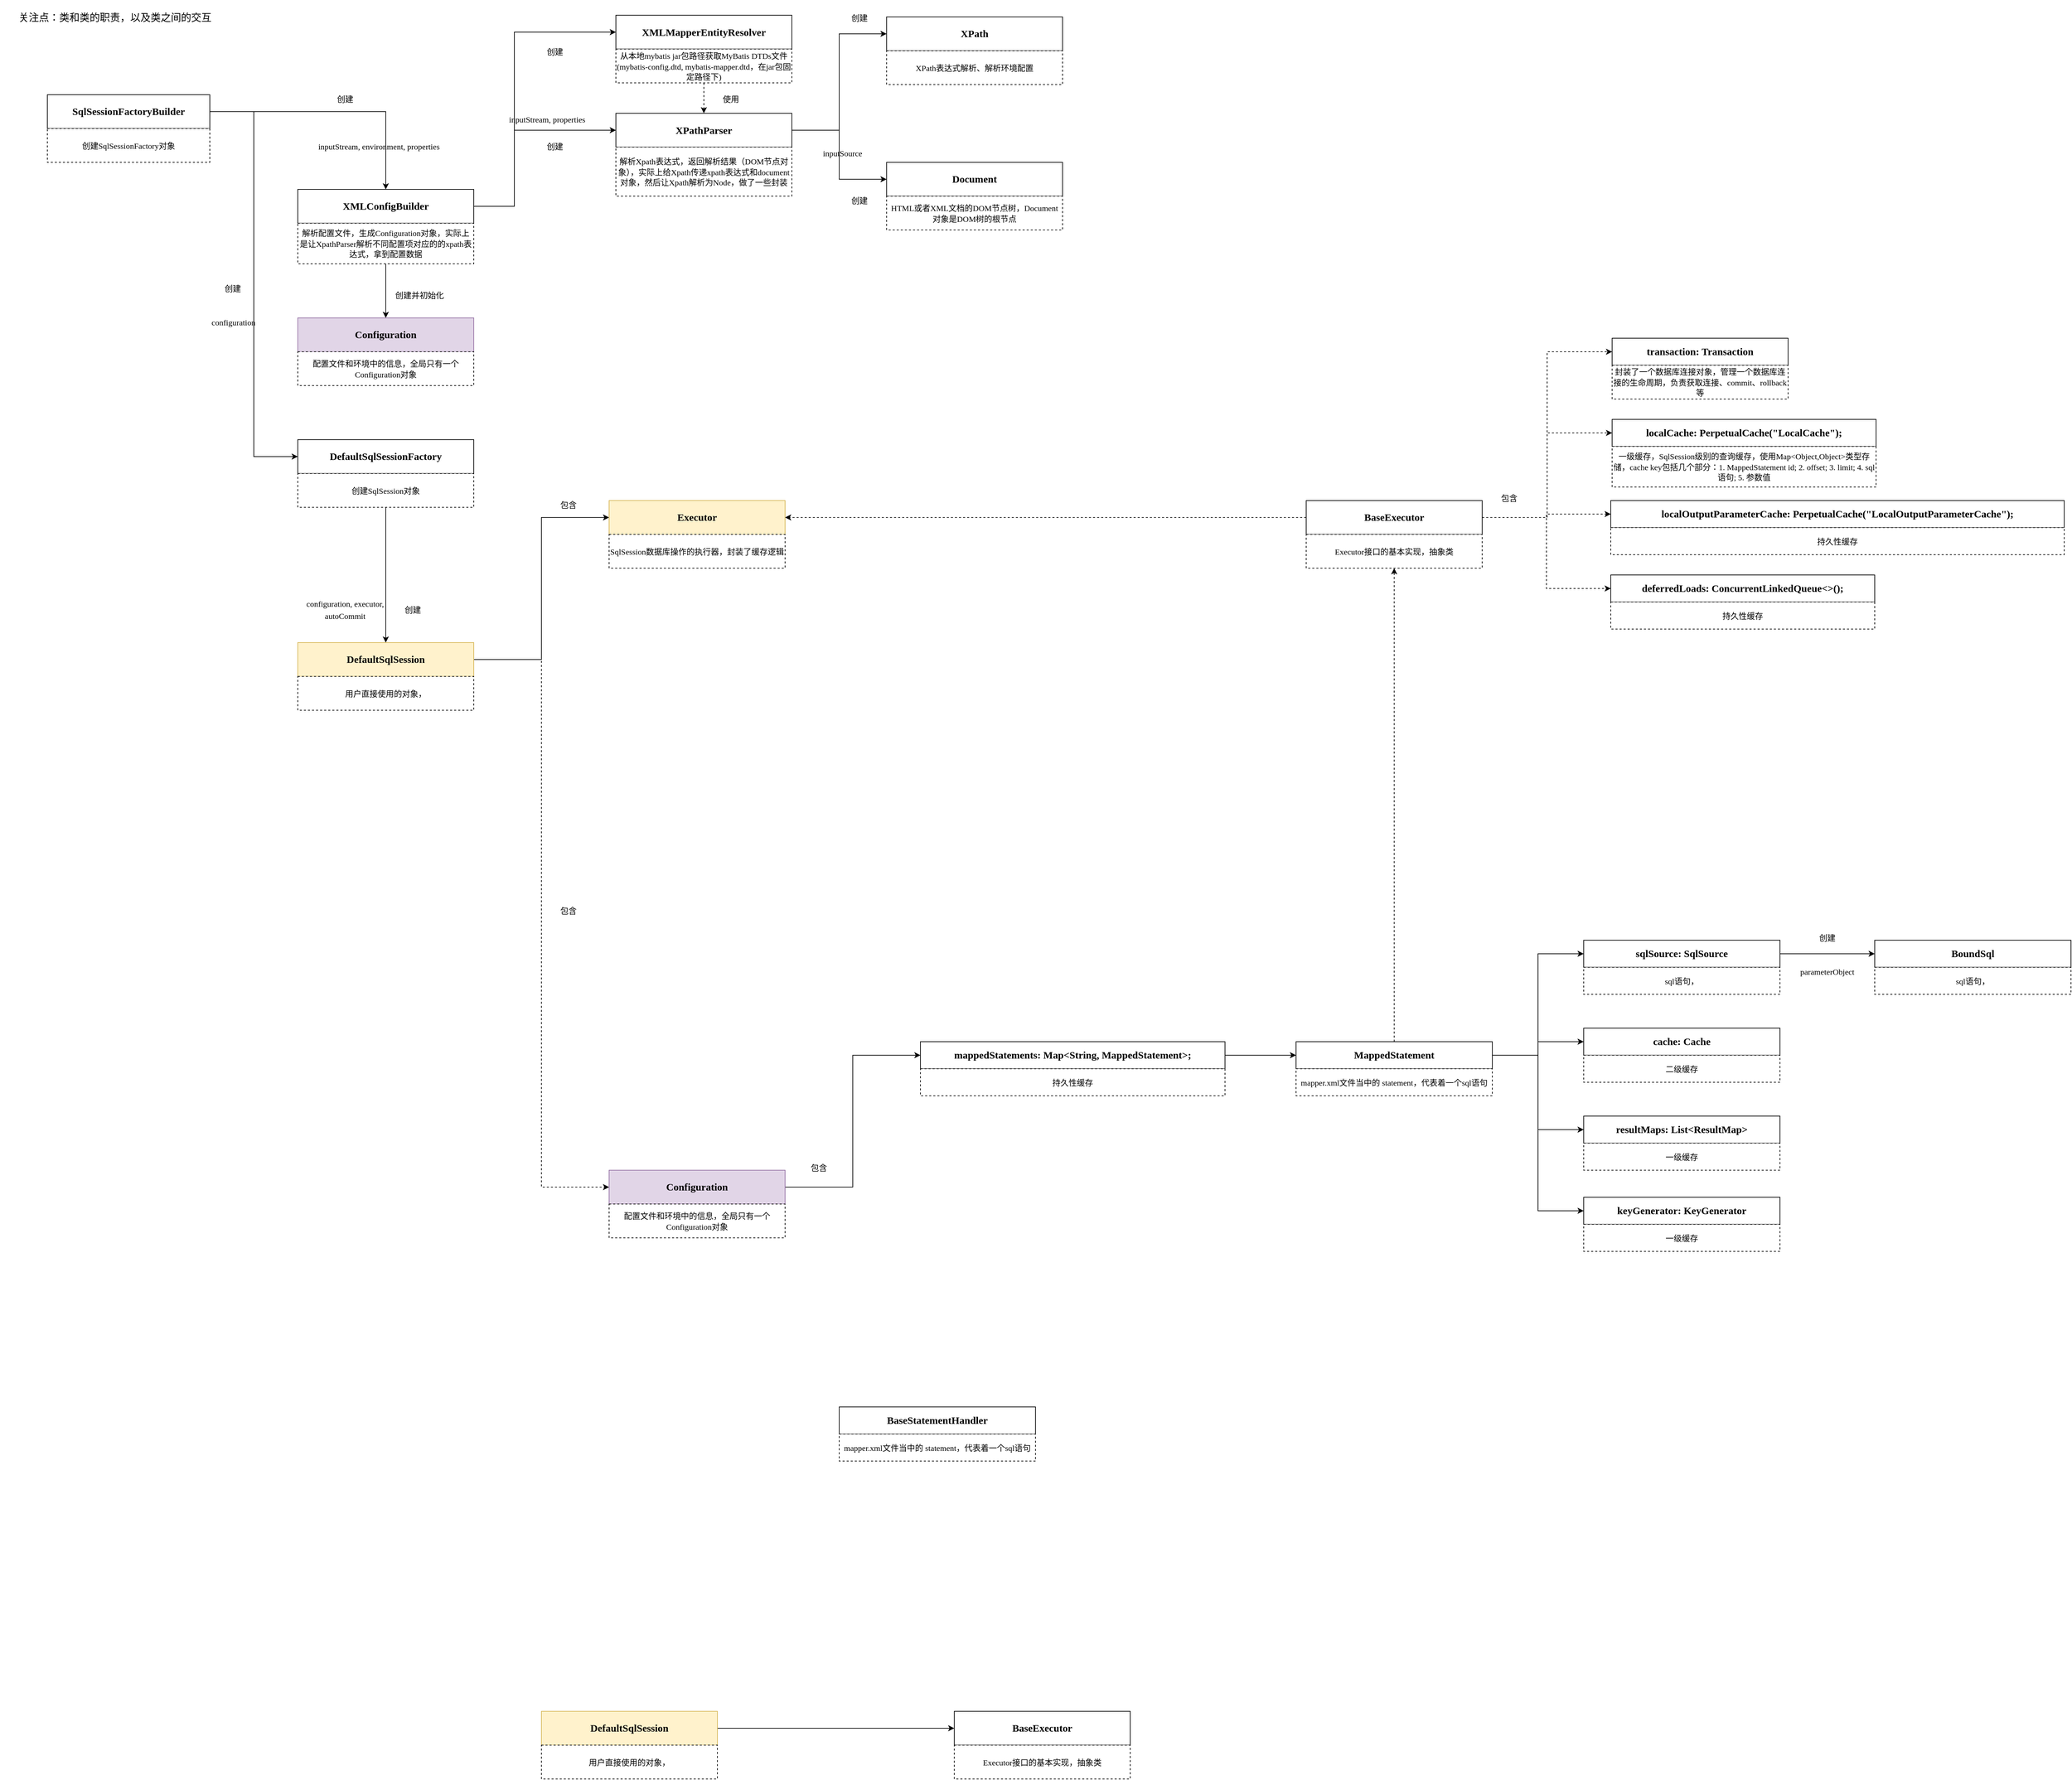 <mxfile version="13.1.14" type="device" pages="2"><diagram id="YCeQt9WhV6EkcpFgumEX" name="框架结构图"><mxGraphModel dx="1426" dy="807" grid="1" gridSize="10" guides="1" tooltips="1" connect="1" arrows="1" fold="1" page="1" pageScale="1" pageWidth="827" pageHeight="1169" math="0" shadow="0"><root><mxCell id="0"/><mxCell id="1" parent="0"/><mxCell id="0ubJVtIK8n31YlhJrJPf-1" value="&lt;font face=&quot;menlo&quot;&gt;关注点：类和类的职责，以及类之间的交互&lt;/font&gt;" style="text;html=1;strokeColor=none;fillColor=none;align=center;verticalAlign=middle;whiteSpace=wrap;rounded=0;fontSize=15;" parent="1" vertex="1"><mxGeometry x="40" y="40" width="340" height="50" as="geometry"/></mxCell><mxCell id="0ubJVtIK8n31YlhJrJPf-7" style="edgeStyle=orthogonalEdgeStyle;rounded=0;orthogonalLoop=1;jettySize=auto;html=1;exitX=1;exitY=0.5;exitDx=0;exitDy=0;entryX=0.5;entryY=0;entryDx=0;entryDy=0;" parent="1" source="0ubJVtIK8n31YlhJrJPf-3" target="0ubJVtIK8n31YlhJrJPf-5" edge="1"><mxGeometry relative="1" as="geometry"/></mxCell><mxCell id="0ubJVtIK8n31YlhJrJPf-16" style="edgeStyle=orthogonalEdgeStyle;rounded=0;orthogonalLoop=1;jettySize=auto;html=1;exitX=1;exitY=0.5;exitDx=0;exitDy=0;entryX=0;entryY=0.5;entryDx=0;entryDy=0;" parent="1" source="0ubJVtIK8n31YlhJrJPf-3" target="0ubJVtIK8n31YlhJrJPf-12" edge="1"><mxGeometry relative="1" as="geometry"/></mxCell><mxCell id="0ubJVtIK8n31YlhJrJPf-3" value="&lt;pre style=&quot;font-size: 11.3pt&quot;&gt;&lt;font face=&quot;menlo&quot;&gt;&lt;b&gt;SqlSessionFactoryBuilder&lt;/b&gt;&lt;/font&gt;&lt;/pre&gt;" style="rounded=0;whiteSpace=wrap;html=1;" parent="1" vertex="1"><mxGeometry x="110" y="180" width="240" height="50" as="geometry"/></mxCell><mxCell id="0ubJVtIK8n31YlhJrJPf-4" value="&lt;pre&gt;&lt;font face=&quot;menlo&quot; style=&quot;font-size: 12px&quot;&gt;创建SqlSessionFactory对象&lt;/font&gt;&lt;/pre&gt;" style="rounded=0;whiteSpace=wrap;html=1;dashed=1;fontSize=13;" parent="1" vertex="1"><mxGeometry x="110" y="230" width="240" height="50" as="geometry"/></mxCell><mxCell id="0ubJVtIK8n31YlhJrJPf-24" style="edgeStyle=orthogonalEdgeStyle;rounded=0;orthogonalLoop=1;jettySize=auto;html=1;exitX=1;exitY=0.5;exitDx=0;exitDy=0;entryX=0;entryY=0.5;entryDx=0;entryDy=0;" parent="1" source="0ubJVtIK8n31YlhJrJPf-5" target="0ubJVtIK8n31YlhJrJPf-22" edge="1"><mxGeometry relative="1" as="geometry"><Array as="points"><mxPoint x="800" y="345"/><mxPoint x="800" y="88"/></Array></mxGeometry></mxCell><mxCell id="0ubJVtIK8n31YlhJrJPf-25" style="edgeStyle=orthogonalEdgeStyle;rounded=0;orthogonalLoop=1;jettySize=auto;html=1;exitX=1;exitY=0.5;exitDx=0;exitDy=0;entryX=0;entryY=0.5;entryDx=0;entryDy=0;" parent="1" source="0ubJVtIK8n31YlhJrJPf-5" target="0ubJVtIK8n31YlhJrJPf-20" edge="1"><mxGeometry relative="1" as="geometry"><Array as="points"><mxPoint x="800" y="345"/><mxPoint x="800" y="233"/></Array></mxGeometry></mxCell><mxCell id="0ubJVtIK8n31YlhJrJPf-5" value="&lt;pre&gt;&lt;font face=&quot;menlo&quot;&gt;&lt;span style=&quot;font-size: 15.067px&quot;&gt;&lt;b&gt;XMLConfigBuilder&lt;/b&gt;&lt;/span&gt;&lt;/font&gt;&lt;span style=&quot;font-size: 11.3pt&quot;&gt;&lt;br&gt;&lt;/span&gt;&lt;/pre&gt;" style="rounded=0;whiteSpace=wrap;html=1;" parent="1" vertex="1"><mxGeometry x="480" y="320" width="260" height="50" as="geometry"/></mxCell><mxCell id="0ubJVtIK8n31YlhJrJPf-11" style="edgeStyle=orthogonalEdgeStyle;rounded=0;orthogonalLoop=1;jettySize=auto;html=1;exitX=0.5;exitY=1;exitDx=0;exitDy=0;entryX=0.5;entryY=0;entryDx=0;entryDy=0;" parent="1" source="0ubJVtIK8n31YlhJrJPf-6" target="0ubJVtIK8n31YlhJrJPf-9" edge="1"><mxGeometry relative="1" as="geometry"/></mxCell><mxCell id="0ubJVtIK8n31YlhJrJPf-6" value="&lt;font face=&quot;menlo&quot; style=&quot;font-size: 12px&quot;&gt;解析配置文件，生成Configuration对象，实际上是让XpathParser解析不同配置项对应的的xpath表达式，拿到配置数据&lt;/font&gt;" style="rounded=0;whiteSpace=wrap;dashed=1;fontSize=13;html=1;" parent="1" vertex="1"><mxGeometry x="480" y="370" width="260" height="60" as="geometry"/></mxCell><mxCell id="0ubJVtIK8n31YlhJrJPf-8" value="&lt;font face=&quot;menlo&quot;&gt;&lt;span style=&quot;font-size: 12px&quot;&gt;inputStream, environment, properties&lt;/span&gt;&lt;/font&gt;" style="text;html=1;strokeColor=none;fillColor=none;align=center;verticalAlign=middle;whiteSpace=wrap;rounded=0;fontSize=15;" parent="1" vertex="1"><mxGeometry x="460" y="240" width="280" height="30" as="geometry"/></mxCell><mxCell id="0ubJVtIK8n31YlhJrJPf-9" value="&lt;pre&gt;&lt;font face=&quot;menlo&quot;&gt;&lt;span style=&quot;font-size: 15.067px&quot;&gt;&lt;b&gt;Configuration&lt;/b&gt;&lt;/span&gt;&lt;/font&gt;&lt;span style=&quot;font-size: 11.3pt&quot;&gt;&lt;br&gt;&lt;/span&gt;&lt;/pre&gt;" style="rounded=0;whiteSpace=wrap;html=1;fillColor=#e1d5e7;strokeColor=#9673a6;" parent="1" vertex="1"><mxGeometry x="480" y="510" width="260" height="50" as="geometry"/></mxCell><mxCell id="0ubJVtIK8n31YlhJrJPf-10" value="&lt;font face=&quot;menlo&quot; style=&quot;font-size: 12px&quot;&gt;配置文件和环境中的信息，全局只有一个Configuration对象&lt;/font&gt;" style="rounded=0;whiteSpace=wrap;dashed=1;fontSize=13;html=1;" parent="1" vertex="1"><mxGeometry x="480" y="560" width="260" height="50" as="geometry"/></mxCell><mxCell id="0ubJVtIK8n31YlhJrJPf-12" value="&lt;pre&gt;&lt;font face=&quot;menlo&quot;&gt;&lt;span style=&quot;font-size: 15.067px&quot;&gt;&lt;b&gt;DefaultSqlSessionFactory&lt;/b&gt;&lt;/span&gt;&lt;/font&gt;&lt;span style=&quot;font-size: 11.3pt&quot;&gt;&lt;br&gt;&lt;/span&gt;&lt;/pre&gt;" style="rounded=0;whiteSpace=wrap;html=1;" parent="1" vertex="1"><mxGeometry x="480" y="690" width="260" height="50" as="geometry"/></mxCell><mxCell id="r0Rdqhm7uIipSoYaWjoO-3" style="edgeStyle=orthogonalEdgeStyle;rounded=0;orthogonalLoop=1;jettySize=auto;html=1;exitX=0.5;exitY=1;exitDx=0;exitDy=0;entryX=0.5;entryY=0;entryDx=0;entryDy=0;" parent="1" source="0ubJVtIK8n31YlhJrJPf-13" target="r0Rdqhm7uIipSoYaWjoO-1" edge="1"><mxGeometry relative="1" as="geometry"/></mxCell><mxCell id="0ubJVtIK8n31YlhJrJPf-13" value="&lt;pre&gt;&lt;font face=&quot;menlo&quot; style=&quot;font-size: 12px&quot;&gt;创建SqlSession对象&lt;/font&gt;&lt;/pre&gt;" style="rounded=0;whiteSpace=wrap;html=1;dashed=1;fontSize=13;" parent="1" vertex="1"><mxGeometry x="480" y="740" width="260" height="50" as="geometry"/></mxCell><mxCell id="0ubJVtIK8n31YlhJrJPf-14" value="&lt;font face=&quot;menlo&quot;&gt;&lt;span style=&quot;font-size: 12px&quot;&gt;创建&lt;/span&gt;&lt;/font&gt;" style="text;html=1;strokeColor=none;fillColor=none;align=center;verticalAlign=middle;whiteSpace=wrap;rounded=0;fontSize=15;" parent="1" vertex="1"><mxGeometry x="520" y="170" width="60" height="30" as="geometry"/></mxCell><mxCell id="0ubJVtIK8n31YlhJrJPf-15" value="&lt;font face=&quot;menlo&quot;&gt;&lt;span style=&quot;font-size: 12px&quot;&gt;创建并初始化&lt;/span&gt;&lt;/font&gt;" style="text;html=1;strokeColor=none;fillColor=none;align=center;verticalAlign=middle;whiteSpace=wrap;rounded=0;fontSize=15;" parent="1" vertex="1"><mxGeometry x="620" y="460" width="80" height="30" as="geometry"/></mxCell><mxCell id="0ubJVtIK8n31YlhJrJPf-17" value="&lt;font face=&quot;menlo&quot;&gt;&lt;span style=&quot;font-size: 12px&quot;&gt;创建&lt;/span&gt;&lt;/font&gt;" style="text;html=1;strokeColor=none;fillColor=none;align=center;verticalAlign=middle;whiteSpace=wrap;rounded=0;fontSize=15;" parent="1" vertex="1"><mxGeometry x="354" y="450" width="60" height="30" as="geometry"/></mxCell><mxCell id="0ubJVtIK8n31YlhJrJPf-19" value="&lt;font face=&quot;menlo&quot;&gt;&lt;span style=&quot;font-size: 12px&quot;&gt;configuration&lt;/span&gt;&lt;/font&gt;" style="text;html=1;strokeColor=none;fillColor=none;align=center;verticalAlign=middle;whiteSpace=wrap;rounded=0;fontSize=15;" parent="1" vertex="1"><mxGeometry x="320" y="500" width="130" height="30" as="geometry"/></mxCell><mxCell id="0ubJVtIK8n31YlhJrJPf-32" style="edgeStyle=orthogonalEdgeStyle;rounded=0;orthogonalLoop=1;jettySize=auto;html=1;exitX=1;exitY=0.5;exitDx=0;exitDy=0;entryX=0;entryY=0.5;entryDx=0;entryDy=0;" parent="1" source="0ubJVtIK8n31YlhJrJPf-20" target="0ubJVtIK8n31YlhJrJPf-30" edge="1"><mxGeometry relative="1" as="geometry"/></mxCell><mxCell id="0ubJVtIK8n31YlhJrJPf-36" style="edgeStyle=orthogonalEdgeStyle;rounded=0;orthogonalLoop=1;jettySize=auto;html=1;exitX=1;exitY=0.5;exitDx=0;exitDy=0;entryX=0;entryY=0.5;entryDx=0;entryDy=0;" parent="1" source="0ubJVtIK8n31YlhJrJPf-20" target="0ubJVtIK8n31YlhJrJPf-34" edge="1"><mxGeometry relative="1" as="geometry"/></mxCell><mxCell id="0ubJVtIK8n31YlhJrJPf-20" value="&lt;pre&gt;&lt;font face=&quot;menlo&quot;&gt;&lt;span style=&quot;font-size: 15.067px&quot;&gt;&lt;b&gt;XPathParser&lt;/b&gt;&lt;/span&gt;&lt;/font&gt;&lt;span style=&quot;font-size: 11.3pt&quot;&gt;&lt;br&gt;&lt;/span&gt;&lt;/pre&gt;" style="rounded=0;whiteSpace=wrap;html=1;" parent="1" vertex="1"><mxGeometry x="950" y="207.5" width="260" height="50" as="geometry"/></mxCell><mxCell id="0ubJVtIK8n31YlhJrJPf-21" value="&lt;font style=&quot;font-size: 12px&quot; face=&quot;menlo&quot;&gt;解析Xpath表达式，返回解析结果（DOM节点对象），实际上给Xpath传递xpath表达式和document对象，然后让Xpath解析为Node，做了一些封装&lt;/font&gt;" style="rounded=0;whiteSpace=wrap;dashed=1;fontSize=13;html=1;" parent="1" vertex="1"><mxGeometry x="950" y="257.5" width="260" height="72.5" as="geometry"/></mxCell><mxCell id="0ubJVtIK8n31YlhJrJPf-22" value="&lt;pre&gt;&lt;font face=&quot;menlo&quot;&gt;&lt;span style=&quot;font-size: 15.067px&quot;&gt;&lt;b&gt;XMLMapperEntityResolver&lt;/b&gt;&lt;/span&gt;&lt;/font&gt;&lt;span style=&quot;font-size: 11.3pt&quot;&gt;&lt;br&gt;&lt;/span&gt;&lt;/pre&gt;" style="rounded=0;whiteSpace=wrap;html=1;" parent="1" vertex="1"><mxGeometry x="950" y="62.5" width="260" height="50" as="geometry"/></mxCell><mxCell id="0ubJVtIK8n31YlhJrJPf-27" style="edgeStyle=orthogonalEdgeStyle;rounded=0;orthogonalLoop=1;jettySize=auto;html=1;exitX=0.5;exitY=1;exitDx=0;exitDy=0;entryX=0.5;entryY=0;entryDx=0;entryDy=0;dashed=1;" parent="1" source="0ubJVtIK8n31YlhJrJPf-23" target="0ubJVtIK8n31YlhJrJPf-20" edge="1"><mxGeometry relative="1" as="geometry"/></mxCell><mxCell id="0ubJVtIK8n31YlhJrJPf-23" value="&lt;font face=&quot;menlo&quot; style=&quot;font-size: 12px&quot;&gt;从本地mybatis jar包路径获取MyBatis DTDs文件(mybatis-config.dtd, mybatis-mapper.dtd，在jar包固定路径下)&lt;/font&gt;" style="rounded=0;dashed=1;fontSize=13;whiteSpace=wrap;html=1;" parent="1" vertex="1"><mxGeometry x="950" y="112.5" width="260" height="50" as="geometry"/></mxCell><mxCell id="0ubJVtIK8n31YlhJrJPf-26" value="&lt;font face=&quot;menlo&quot;&gt;&lt;span style=&quot;font-size: 12px&quot;&gt;inputStream, properties&lt;/span&gt;&lt;/font&gt;" style="text;html=1;strokeColor=none;fillColor=none;align=center;verticalAlign=middle;whiteSpace=wrap;rounded=0;fontSize=15;" parent="1" vertex="1"><mxGeometry x="747" y="200" width="203" height="30" as="geometry"/></mxCell><mxCell id="0ubJVtIK8n31YlhJrJPf-28" value="&lt;font face=&quot;menlo&quot;&gt;&lt;span style=&quot;font-size: 12px&quot;&gt;创建&lt;/span&gt;&lt;/font&gt;" style="text;html=1;strokeColor=none;fillColor=none;align=center;verticalAlign=middle;whiteSpace=wrap;rounded=0;fontSize=15;" parent="1" vertex="1"><mxGeometry x="830" y="240" width="60" height="30" as="geometry"/></mxCell><mxCell id="0ubJVtIK8n31YlhJrJPf-29" value="&lt;font face=&quot;menlo&quot;&gt;&lt;span style=&quot;font-size: 12px&quot;&gt;创建&lt;/span&gt;&lt;/font&gt;" style="text;html=1;strokeColor=none;fillColor=none;align=center;verticalAlign=middle;whiteSpace=wrap;rounded=0;fontSize=15;" parent="1" vertex="1"><mxGeometry x="830" y="100" width="60" height="30" as="geometry"/></mxCell><mxCell id="0ubJVtIK8n31YlhJrJPf-30" value="&lt;pre&gt;&lt;font face=&quot;menlo&quot;&gt;&lt;span style=&quot;font-size: 15.067px&quot;&gt;&lt;b&gt;XPath&lt;/b&gt;&lt;/span&gt;&lt;/font&gt;&lt;span style=&quot;font-size: 11.3pt&quot;&gt;&lt;br&gt;&lt;/span&gt;&lt;/pre&gt;" style="rounded=0;whiteSpace=wrap;html=1;" parent="1" vertex="1"><mxGeometry x="1350" y="65" width="260" height="50" as="geometry"/></mxCell><mxCell id="0ubJVtIK8n31YlhJrJPf-31" value="&lt;span style=&quot;font-size: 12px&quot;&gt;&lt;font face=&quot;menlo&quot;&gt;XPath表达式解析、解析环境配置&lt;/font&gt;&lt;/span&gt;" style="rounded=0;whiteSpace=wrap;dashed=1;fontSize=13;html=1;" parent="1" vertex="1"><mxGeometry x="1350" y="115" width="260" height="50" as="geometry"/></mxCell><mxCell id="0ubJVtIK8n31YlhJrJPf-33" value="&lt;font face=&quot;menlo&quot;&gt;&lt;span style=&quot;font-size: 12px&quot;&gt;创建&lt;/span&gt;&lt;/font&gt;" style="text;html=1;strokeColor=none;fillColor=none;align=center;verticalAlign=middle;whiteSpace=wrap;rounded=0;fontSize=15;" parent="1" vertex="1"><mxGeometry x="1280" y="50" width="60" height="30" as="geometry"/></mxCell><mxCell id="0ubJVtIK8n31YlhJrJPf-34" value="&lt;pre&gt;&lt;font face=&quot;menlo&quot;&gt;&lt;span style=&quot;font-size: 15.067px&quot;&gt;&lt;b&gt;Document&lt;/b&gt;&lt;/span&gt;&lt;/font&gt;&lt;span style=&quot;font-size: 11.3pt&quot;&gt;&lt;br&gt;&lt;/span&gt;&lt;/pre&gt;" style="rounded=0;whiteSpace=wrap;html=1;" parent="1" vertex="1"><mxGeometry x="1350" y="280" width="260" height="50" as="geometry"/></mxCell><mxCell id="0ubJVtIK8n31YlhJrJPf-35" value="&lt;span style=&quot;font-size: 12px&quot;&gt;&lt;font face=&quot;menlo&quot;&gt;HTML或者XML文档的DOM节点树，Document对象是DOM树的根节点&lt;/font&gt;&lt;/span&gt;" style="rounded=0;whiteSpace=wrap;dashed=1;fontSize=13;html=1;" parent="1" vertex="1"><mxGeometry x="1350" y="330" width="260" height="50" as="geometry"/></mxCell><mxCell id="0ubJVtIK8n31YlhJrJPf-37" value="&lt;font face=&quot;menlo&quot;&gt;&lt;span style=&quot;font-size: 12px&quot;&gt;创建&lt;/span&gt;&lt;/font&gt;" style="text;html=1;strokeColor=none;fillColor=none;align=center;verticalAlign=middle;whiteSpace=wrap;rounded=0;fontSize=15;" parent="1" vertex="1"><mxGeometry x="1280" y="320" width="60" height="30" as="geometry"/></mxCell><mxCell id="0ubJVtIK8n31YlhJrJPf-38" value="&lt;font face=&quot;menlo&quot;&gt;&lt;span style=&quot;font-size: 12px&quot;&gt;inputSource&lt;/span&gt;&lt;/font&gt;" style="text;html=1;strokeColor=none;fillColor=none;align=center;verticalAlign=middle;whiteSpace=wrap;rounded=0;fontSize=15;" parent="1" vertex="1"><mxGeometry x="1230" y="250" width="110" height="30" as="geometry"/></mxCell><mxCell id="0ubJVtIK8n31YlhJrJPf-40" value="&lt;font face=&quot;menlo&quot;&gt;&lt;span style=&quot;font-size: 12px&quot;&gt;使用&lt;/span&gt;&lt;/font&gt;" style="text;html=1;strokeColor=none;fillColor=none;align=center;verticalAlign=middle;whiteSpace=wrap;rounded=0;fontSize=15;" parent="1" vertex="1"><mxGeometry x="1090" y="170" width="60" height="30" as="geometry"/></mxCell><mxCell id="r0Rdqhm7uIipSoYaWjoO-12" style="edgeStyle=orthogonalEdgeStyle;rounded=0;orthogonalLoop=1;jettySize=auto;html=1;exitX=1;exitY=0.5;exitDx=0;exitDy=0;entryX=0;entryY=0.5;entryDx=0;entryDy=0;" parent="1" source="r0Rdqhm7uIipSoYaWjoO-1" target="r0Rdqhm7uIipSoYaWjoO-10" edge="1"><mxGeometry relative="1" as="geometry"/></mxCell><mxCell id="r0Rdqhm7uIipSoYaWjoO-31" style="edgeStyle=orthogonalEdgeStyle;rounded=0;orthogonalLoop=1;jettySize=auto;html=1;exitX=1;exitY=0.5;exitDx=0;exitDy=0;entryX=0;entryY=0.5;entryDx=0;entryDy=0;dashed=1;" parent="1" source="r0Rdqhm7uIipSoYaWjoO-1" target="r0Rdqhm7uIipSoYaWjoO-29" edge="1"><mxGeometry relative="1" as="geometry"/></mxCell><mxCell id="r0Rdqhm7uIipSoYaWjoO-1" value="&lt;pre&gt;&lt;font face=&quot;menlo&quot;&gt;&lt;span style=&quot;font-size: 15.067px&quot;&gt;&lt;b&gt;DefaultSqlSession&lt;/b&gt;&lt;/span&gt;&lt;/font&gt;&lt;span style=&quot;font-size: 11.3pt&quot;&gt;&lt;br&gt;&lt;/span&gt;&lt;/pre&gt;" style="rounded=0;whiteSpace=wrap;html=1;fillColor=#fff2cc;strokeColor=#d6b656;" parent="1" vertex="1"><mxGeometry x="480" y="990" width="260" height="50" as="geometry"/></mxCell><mxCell id="r0Rdqhm7uIipSoYaWjoO-2" value="&lt;font face=&quot;menlo&quot;&gt;&lt;span style=&quot;font-size: 12px&quot;&gt;用户直接使用的对象，&lt;/span&gt;&lt;/font&gt;" style="rounded=0;whiteSpace=wrap;html=1;dashed=1;fontSize=13;" parent="1" vertex="1"><mxGeometry x="480" y="1040" width="260" height="50" as="geometry"/></mxCell><mxCell id="r0Rdqhm7uIipSoYaWjoO-4" value="&lt;font face=&quot;menlo&quot;&gt;&lt;span style=&quot;font-size: 12px&quot;&gt;configuration, executor, autoCommit&lt;/span&gt;&lt;/font&gt;" style="text;html=1;strokeColor=none;fillColor=none;align=center;verticalAlign=middle;whiteSpace=wrap;rounded=0;fontSize=15;" parent="1" vertex="1"><mxGeometry x="485" y="910" width="130" height="60" as="geometry"/></mxCell><mxCell id="r0Rdqhm7uIipSoYaWjoO-5" value="&lt;font face=&quot;menlo&quot;&gt;&lt;span style=&quot;font-size: 12px&quot;&gt;创建&lt;/span&gt;&lt;/font&gt;" style="text;html=1;strokeColor=none;fillColor=none;align=center;verticalAlign=middle;whiteSpace=wrap;rounded=0;fontSize=15;" parent="1" vertex="1"><mxGeometry x="620" y="925" width="60" height="30" as="geometry"/></mxCell><mxCell id="r0Rdqhm7uIipSoYaWjoO-6" value="&lt;pre&gt;&lt;font face=&quot;menlo&quot;&gt;&lt;span style=&quot;font-size: 15.067px&quot;&gt;&lt;b&gt;transaction: Transaction&lt;/b&gt;&lt;/span&gt;&lt;/font&gt;&lt;span style=&quot;font-size: 11.3pt&quot;&gt;&lt;br&gt;&lt;/span&gt;&lt;/pre&gt;" style="rounded=0;whiteSpace=wrap;html=1;" parent="1" vertex="1"><mxGeometry x="2422" y="540" width="260" height="40" as="geometry"/></mxCell><mxCell id="r0Rdqhm7uIipSoYaWjoO-7" value="&lt;font face=&quot;menlo&quot;&gt;&lt;span style=&quot;font-size: 12px&quot;&gt;封装了一个数据库连接对象，管理一个数据库连接的生命周期，负责获取连接、commit、rollback等&lt;/span&gt;&lt;/font&gt;" style="rounded=0;whiteSpace=wrap;html=1;dashed=1;fontSize=13;" parent="1" vertex="1"><mxGeometry x="2422" y="580" width="260" height="50" as="geometry"/></mxCell><mxCell id="r0Rdqhm7uIipSoYaWjoO-9" value="&lt;font face=&quot;menlo&quot;&gt;&lt;span style=&quot;font-size: 12px&quot;&gt;包含&lt;/span&gt;&lt;/font&gt;" style="text;html=1;strokeColor=none;fillColor=none;align=center;verticalAlign=middle;whiteSpace=wrap;rounded=0;fontSize=15;" parent="1" vertex="1"><mxGeometry x="850" y="770" width="60" height="30" as="geometry"/></mxCell><mxCell id="r0Rdqhm7uIipSoYaWjoO-10" value="&lt;pre&gt;&lt;font face=&quot;menlo&quot;&gt;&lt;span style=&quot;font-size: 15.067px&quot;&gt;&lt;b&gt;Executor&lt;/b&gt;&lt;/span&gt;&lt;/font&gt;&lt;span style=&quot;font-size: 11.3pt&quot;&gt;&lt;br&gt;&lt;/span&gt;&lt;/pre&gt;" style="rounded=0;whiteSpace=wrap;html=1;fillColor=#fff2cc;strokeColor=#d6b656;" parent="1" vertex="1"><mxGeometry x="940" y="780" width="260" height="50" as="geometry"/></mxCell><mxCell id="r0Rdqhm7uIipSoYaWjoO-11" value="&lt;font face=&quot;menlo&quot;&gt;&lt;span style=&quot;font-size: 12px&quot;&gt;SqlSession数据库操作的执行器，封装了缓存逻辑&lt;/span&gt;&lt;/font&gt;" style="rounded=0;whiteSpace=wrap;html=1;dashed=1;fontSize=13;" parent="1" vertex="1"><mxGeometry x="940" y="830" width="260" height="50" as="geometry"/></mxCell><mxCell id="r0Rdqhm7uIipSoYaWjoO-14" value="&lt;font face=&quot;menlo&quot;&gt;&lt;span style=&quot;font-size: 12px&quot;&gt;包含&lt;/span&gt;&lt;/font&gt;" style="text;html=1;strokeColor=none;fillColor=none;align=center;verticalAlign=middle;whiteSpace=wrap;rounded=0;fontSize=15;" parent="1" vertex="1"><mxGeometry x="2240" y="760" width="60" height="30" as="geometry"/></mxCell><mxCell id="r0Rdqhm7uIipSoYaWjoO-15" value="&lt;pre&gt;&lt;font face=&quot;menlo&quot;&gt;&lt;span style=&quot;font-size: 15.067px&quot;&gt;&lt;b&gt;localCache: PerpetualCache(&quot;LocalCache&quot;);&lt;/b&gt;&lt;/span&gt;&lt;/font&gt;&lt;span style=&quot;font-size: 11.3pt&quot;&gt;&lt;br&gt;&lt;/span&gt;&lt;/pre&gt;" style="rounded=0;whiteSpace=wrap;html=1;" parent="1" vertex="1"><mxGeometry x="2422" y="660" width="390" height="40" as="geometry"/></mxCell><mxCell id="r0Rdqhm7uIipSoYaWjoO-16" value="&lt;font face=&quot;menlo&quot;&gt;&lt;span style=&quot;font-size: 12px&quot;&gt;一级缓存，SqlSession级别的查询缓存，使用Map&amp;lt;Object,Object&amp;gt;类型存储，cache key包括几个部分：1. MappedStatement id; 2. offset; 3. limit; 4. sql语句; 5. 参数值&lt;/span&gt;&lt;/font&gt;" style="rounded=0;whiteSpace=wrap;html=1;dashed=1;fontSize=13;" parent="1" vertex="1"><mxGeometry x="2422" y="700" width="390" height="60" as="geometry"/></mxCell><mxCell id="r0Rdqhm7uIipSoYaWjoO-19" style="edgeStyle=orthogonalEdgeStyle;rounded=0;orthogonalLoop=1;jettySize=auto;html=1;exitX=0;exitY=0.5;exitDx=0;exitDy=0;entryX=1;entryY=0.5;entryDx=0;entryDy=0;dashed=1;" parent="1" source="r0Rdqhm7uIipSoYaWjoO-17" target="r0Rdqhm7uIipSoYaWjoO-10" edge="1"><mxGeometry relative="1" as="geometry"/></mxCell><mxCell id="r0Rdqhm7uIipSoYaWjoO-20" style="edgeStyle=orthogonalEdgeStyle;rounded=0;orthogonalLoop=1;jettySize=auto;html=1;exitX=1;exitY=0.5;exitDx=0;exitDy=0;entryX=0;entryY=0.5;entryDx=0;entryDy=0;dashed=1;" parent="1" source="r0Rdqhm7uIipSoYaWjoO-17" target="r0Rdqhm7uIipSoYaWjoO-6" edge="1"><mxGeometry relative="1" as="geometry"/></mxCell><mxCell id="r0Rdqhm7uIipSoYaWjoO-22" style="edgeStyle=orthogonalEdgeStyle;rounded=0;orthogonalLoop=1;jettySize=auto;html=1;exitX=1;exitY=0.5;exitDx=0;exitDy=0;entryX=0;entryY=0.5;entryDx=0;entryDy=0;dashed=1;" parent="1" source="r0Rdqhm7uIipSoYaWjoO-17" target="r0Rdqhm7uIipSoYaWjoO-15" edge="1"><mxGeometry relative="1" as="geometry"/></mxCell><mxCell id="r0Rdqhm7uIipSoYaWjoO-27" style="edgeStyle=orthogonalEdgeStyle;rounded=0;orthogonalLoop=1;jettySize=auto;html=1;exitX=1;exitY=0.5;exitDx=0;exitDy=0;entryX=0;entryY=0.5;entryDx=0;entryDy=0;dashed=1;" parent="1" source="r0Rdqhm7uIipSoYaWjoO-17" target="r0Rdqhm7uIipSoYaWjoO-23" edge="1"><mxGeometry relative="1" as="geometry"/></mxCell><mxCell id="r0Rdqhm7uIipSoYaWjoO-28" style="edgeStyle=orthogonalEdgeStyle;rounded=0;orthogonalLoop=1;jettySize=auto;html=1;exitX=1;exitY=0.5;exitDx=0;exitDy=0;entryX=0;entryY=0.5;entryDx=0;entryDy=0;dashed=1;" parent="1" source="r0Rdqhm7uIipSoYaWjoO-17" target="r0Rdqhm7uIipSoYaWjoO-25" edge="1"><mxGeometry relative="1" as="geometry"/></mxCell><mxCell id="r0Rdqhm7uIipSoYaWjoO-17" value="&lt;pre&gt;&lt;font face=&quot;menlo&quot;&gt;&lt;span style=&quot;font-size: 15.067px&quot;&gt;&lt;b&gt;BaseExecutor&lt;/b&gt;&lt;/span&gt;&lt;/font&gt;&lt;span style=&quot;font-size: 11.3pt&quot;&gt;&lt;br&gt;&lt;/span&gt;&lt;/pre&gt;" style="rounded=0;whiteSpace=wrap;html=1;" parent="1" vertex="1"><mxGeometry x="1970" y="780" width="260" height="50" as="geometry"/></mxCell><mxCell id="r0Rdqhm7uIipSoYaWjoO-18" value="&lt;font face=&quot;menlo&quot;&gt;&lt;span style=&quot;font-size: 12px&quot;&gt;Executor接口的基本实现，抽象类&lt;/span&gt;&lt;/font&gt;" style="rounded=0;whiteSpace=wrap;html=1;dashed=1;fontSize=13;" parent="1" vertex="1"><mxGeometry x="1970" y="830" width="260" height="50" as="geometry"/></mxCell><mxCell id="r0Rdqhm7uIipSoYaWjoO-23" value="&lt;font face=&quot;menlo&quot;&gt;&lt;span style=&quot;font-size: 15.067px&quot;&gt;&lt;b&gt;localOutputParameterCache&lt;/b&gt;&lt;/span&gt;&lt;/font&gt;&lt;b style=&quot;font-family: &amp;#34;menlo&amp;#34; ; font-size: 15.067px&quot;&gt;: PerpetualCache(&quot;&lt;/b&gt;&lt;span style=&quot;font-family: &amp;#34;menlo&amp;#34; ; font-size: 15.067px&quot;&gt;&lt;b&gt;LocalOutputParameterCache&lt;/b&gt;&lt;/span&gt;&lt;b style=&quot;font-family: &amp;#34;menlo&amp;#34; ; font-size: 15.067px&quot;&gt;&quot;);&lt;/b&gt;&lt;font face=&quot;menlo&quot;&gt;&lt;span style=&quot;font-size: 15.067px&quot;&gt;&lt;b&gt;&lt;br&gt;&lt;/b&gt;&lt;/span&gt;&lt;/font&gt;" style="rounded=0;whiteSpace=wrap;html=1;" parent="1" vertex="1"><mxGeometry x="2420" y="780" width="670" height="40" as="geometry"/></mxCell><mxCell id="r0Rdqhm7uIipSoYaWjoO-24" value="&lt;font face=&quot;menlo&quot;&gt;&lt;span style=&quot;font-size: 12px&quot;&gt;持久性缓存&lt;/span&gt;&lt;/font&gt;" style="rounded=0;whiteSpace=wrap;html=1;dashed=1;fontSize=13;" parent="1" vertex="1"><mxGeometry x="2420" y="820" width="670" height="40" as="geometry"/></mxCell><mxCell id="r0Rdqhm7uIipSoYaWjoO-25" value="&lt;font face=&quot;menlo&quot;&gt;&lt;span style=&quot;font-size: 15.067px&quot;&gt;&lt;b&gt;deferredLoads&lt;/b&gt;&lt;/span&gt;&lt;/font&gt;&lt;span&gt;&lt;b style=&quot;font-family: &amp;#34;menlo&amp;#34; ; font-size: 15.067px&quot;&gt;: &lt;/b&gt;&lt;font face=&quot;menlo&quot;&gt;&lt;span style=&quot;font-size: 15.067px&quot;&gt;&lt;b&gt;ConcurrentLinkedQueue&lt;/b&gt;&lt;/span&gt;&lt;/font&gt;&lt;b style=&quot;font-family: &amp;#34;menlo&amp;#34; ; font-size: 15.067px&quot;&gt;&amp;lt;&amp;gt;();&lt;/b&gt;&lt;/span&gt;&lt;font face=&quot;menlo&quot;&gt;&lt;span style=&quot;font-size: 15.067px&quot;&gt;&lt;b&gt;&lt;br&gt;&lt;/b&gt;&lt;/span&gt;&lt;/font&gt;" style="rounded=0;whiteSpace=wrap;html=1;" parent="1" vertex="1"><mxGeometry x="2420" y="890" width="390" height="40" as="geometry"/></mxCell><mxCell id="r0Rdqhm7uIipSoYaWjoO-26" value="&lt;font face=&quot;menlo&quot;&gt;&lt;span style=&quot;font-size: 12px&quot;&gt;持久性缓存&lt;/span&gt;&lt;/font&gt;" style="rounded=0;whiteSpace=wrap;html=1;dashed=1;fontSize=13;" parent="1" vertex="1"><mxGeometry x="2420" y="930" width="390" height="40" as="geometry"/></mxCell><mxCell id="WzI3-WWWm1KXuaUPL0vn-3" style="edgeStyle=orthogonalEdgeStyle;rounded=0;orthogonalLoop=1;jettySize=auto;html=1;exitX=1;exitY=0.5;exitDx=0;exitDy=0;entryX=0;entryY=0.5;entryDx=0;entryDy=0;" parent="1" source="r0Rdqhm7uIipSoYaWjoO-29" target="WzI3-WWWm1KXuaUPL0vn-1" edge="1"><mxGeometry relative="1" as="geometry"/></mxCell><mxCell id="r0Rdqhm7uIipSoYaWjoO-29" value="&lt;pre&gt;&lt;font face=&quot;menlo&quot;&gt;&lt;span style=&quot;font-size: 15.067px&quot;&gt;&lt;b&gt;Configuration&lt;/b&gt;&lt;/span&gt;&lt;/font&gt;&lt;span style=&quot;font-size: 11.3pt&quot;&gt;&lt;br&gt;&lt;/span&gt;&lt;/pre&gt;" style="rounded=0;whiteSpace=wrap;html=1;fillColor=#e1d5e7;strokeColor=#9673a6;" parent="1" vertex="1"><mxGeometry x="940" y="1770" width="260" height="50" as="geometry"/></mxCell><mxCell id="r0Rdqhm7uIipSoYaWjoO-30" value="&lt;font face=&quot;menlo&quot; style=&quot;font-size: 12px&quot;&gt;配置文件和环境中的信息，全局只有一个Configuration对象&lt;/font&gt;" style="rounded=0;whiteSpace=wrap;dashed=1;fontSize=13;html=1;" parent="1" vertex="1"><mxGeometry x="940" y="1820" width="260" height="50" as="geometry"/></mxCell><mxCell id="r0Rdqhm7uIipSoYaWjoO-32" value="&lt;font face=&quot;menlo&quot;&gt;&lt;span style=&quot;font-size: 12px&quot;&gt;包含&lt;/span&gt;&lt;/font&gt;" style="text;html=1;strokeColor=none;fillColor=none;align=center;verticalAlign=middle;whiteSpace=wrap;rounded=0;fontSize=15;" parent="1" vertex="1"><mxGeometry x="850" y="1370" width="60" height="30" as="geometry"/></mxCell><mxCell id="LmyJF2UDh6MbeHZgwXh0-3" style="edgeStyle=orthogonalEdgeStyle;rounded=0;orthogonalLoop=1;jettySize=auto;html=1;exitX=1;exitY=0.5;exitDx=0;exitDy=0;entryX=0;entryY=0.5;entryDx=0;entryDy=0;" parent="1" source="WzI3-WWWm1KXuaUPL0vn-1" target="LmyJF2UDh6MbeHZgwXh0-1" edge="1"><mxGeometry relative="1" as="geometry"/></mxCell><mxCell id="WzI3-WWWm1KXuaUPL0vn-1" value="&lt;span&gt;&lt;font face=&quot;menlo&quot;&gt;&lt;span style=&quot;font-size: 15.067px&quot;&gt;&lt;b&gt;mappedStatements&lt;/b&gt;&lt;/span&gt;&lt;/font&gt;&lt;b style=&quot;font-family: &amp;#34;menlo&amp;#34; ; font-size: 15.067px&quot;&gt;:&amp;nbsp;&lt;/b&gt;&lt;font face=&quot;menlo&quot;&gt;&lt;span style=&quot;font-size: 15.067px&quot;&gt;&lt;b&gt;Map&amp;lt;String, MappedStatement&amp;gt;&lt;/b&gt;&lt;/span&gt;&lt;/font&gt;&lt;b style=&quot;font-family: &amp;#34;menlo&amp;#34; ; font-size: 15.067px&quot;&gt;;&lt;/b&gt;&lt;/span&gt;&lt;font face=&quot;menlo&quot;&gt;&lt;span style=&quot;font-size: 15.067px&quot;&gt;&lt;b&gt;&lt;br&gt;&lt;/b&gt;&lt;/span&gt;&lt;/font&gt;" style="rounded=0;whiteSpace=wrap;html=1;" parent="1" vertex="1"><mxGeometry x="1400" y="1580" width="450" height="40" as="geometry"/></mxCell><mxCell id="WzI3-WWWm1KXuaUPL0vn-2" value="&lt;font face=&quot;menlo&quot;&gt;&lt;span style=&quot;font-size: 12px&quot;&gt;持久性缓存&lt;/span&gt;&lt;/font&gt;" style="rounded=0;whiteSpace=wrap;html=1;dashed=1;fontSize=13;" parent="1" vertex="1"><mxGeometry x="1400" y="1620" width="450" height="40" as="geometry"/></mxCell><mxCell id="WzI3-WWWm1KXuaUPL0vn-4" value="&lt;font face=&quot;menlo&quot;&gt;&lt;span style=&quot;font-size: 12px&quot;&gt;包含&lt;/span&gt;&lt;/font&gt;" style="text;html=1;strokeColor=none;fillColor=none;align=center;verticalAlign=middle;whiteSpace=wrap;rounded=0;fontSize=15;" parent="1" vertex="1"><mxGeometry x="1220" y="1750" width="60" height="30" as="geometry"/></mxCell><mxCell id="LmyJF2UDh6MbeHZgwXh0-6" style="edgeStyle=orthogonalEdgeStyle;rounded=0;orthogonalLoop=1;jettySize=auto;html=1;exitX=1;exitY=0.5;exitDx=0;exitDy=0;entryX=0;entryY=0.5;entryDx=0;entryDy=0;" parent="1" source="LmyJF2UDh6MbeHZgwXh0-1" target="LmyJF2UDh6MbeHZgwXh0-4" edge="1"><mxGeometry relative="1" as="geometry"/></mxCell><mxCell id="LmyJF2UDh6MbeHZgwXh0-11" style="edgeStyle=orthogonalEdgeStyle;rounded=0;orthogonalLoop=1;jettySize=auto;html=1;exitX=1;exitY=0.5;exitDx=0;exitDy=0;entryX=0;entryY=0.5;entryDx=0;entryDy=0;" parent="1" source="LmyJF2UDh6MbeHZgwXh0-1" target="LmyJF2UDh6MbeHZgwXh0-7" edge="1"><mxGeometry relative="1" as="geometry"/></mxCell><mxCell id="LmyJF2UDh6MbeHZgwXh0-12" style="edgeStyle=orthogonalEdgeStyle;rounded=0;orthogonalLoop=1;jettySize=auto;html=1;exitX=1;exitY=0.5;exitDx=0;exitDy=0;entryX=0;entryY=0.5;entryDx=0;entryDy=0;" parent="1" source="LmyJF2UDh6MbeHZgwXh0-1" target="LmyJF2UDh6MbeHZgwXh0-9" edge="1"><mxGeometry relative="1" as="geometry"/></mxCell><mxCell id="LmyJF2UDh6MbeHZgwXh0-15" style="edgeStyle=orthogonalEdgeStyle;rounded=0;orthogonalLoop=1;jettySize=auto;html=1;exitX=1;exitY=0.5;exitDx=0;exitDy=0;entryX=0;entryY=0.5;entryDx=0;entryDy=0;" parent="1" source="LmyJF2UDh6MbeHZgwXh0-1" target="LmyJF2UDh6MbeHZgwXh0-13" edge="1"><mxGeometry relative="1" as="geometry"/></mxCell><mxCell id="d9xtE4c5R29JuJzU_U-Z-3" style="edgeStyle=orthogonalEdgeStyle;rounded=0;orthogonalLoop=1;jettySize=auto;html=1;exitX=0.5;exitY=0;exitDx=0;exitDy=0;entryX=0.5;entryY=1;entryDx=0;entryDy=0;dashed=1;" parent="1" source="LmyJF2UDh6MbeHZgwXh0-1" target="r0Rdqhm7uIipSoYaWjoO-18" edge="1"><mxGeometry relative="1" as="geometry"/></mxCell><mxCell id="LmyJF2UDh6MbeHZgwXh0-1" value="&lt;b style=&quot;font-family: &amp;#34;menlo&amp;#34; ; font-size: 15.067px&quot;&gt;MappedStatement&lt;/b&gt;&lt;font face=&quot;menlo&quot;&gt;&lt;span style=&quot;font-size: 15.067px&quot;&gt;&lt;b&gt;&lt;br&gt;&lt;/b&gt;&lt;/span&gt;&lt;/font&gt;" style="rounded=0;whiteSpace=wrap;html=1;" parent="1" vertex="1"><mxGeometry x="1955" y="1580" width="290" height="40" as="geometry"/></mxCell><mxCell id="LmyJF2UDh6MbeHZgwXh0-2" value="&lt;font face=&quot;menlo&quot;&gt;&lt;span style=&quot;font-size: 12px&quot;&gt;mapper.xml文件当中的 statement，代表着一个sql语句&lt;/span&gt;&lt;/font&gt;" style="rounded=0;whiteSpace=wrap;html=1;dashed=1;fontSize=13;" parent="1" vertex="1"><mxGeometry x="1955" y="1620" width="290" height="40" as="geometry"/></mxCell><mxCell id="LmyJF2UDh6MbeHZgwXh0-20" style="edgeStyle=orthogonalEdgeStyle;rounded=0;orthogonalLoop=1;jettySize=auto;html=1;exitX=1;exitY=0.5;exitDx=0;exitDy=0;entryX=0;entryY=0.5;entryDx=0;entryDy=0;" parent="1" source="LmyJF2UDh6MbeHZgwXh0-4" target="LmyJF2UDh6MbeHZgwXh0-18" edge="1"><mxGeometry relative="1" as="geometry"/></mxCell><mxCell id="LmyJF2UDh6MbeHZgwXh0-4" value="&lt;font face=&quot;menlo&quot;&gt;&lt;span style=&quot;font-size: 15.067px&quot;&gt;&lt;b&gt;sqlSource:&amp;nbsp;SqlSource&lt;/b&gt;&lt;/span&gt;&lt;br&gt;&lt;/font&gt;" style="rounded=0;whiteSpace=wrap;html=1;" parent="1" vertex="1"><mxGeometry x="2380" y="1430" width="290" height="40" as="geometry"/></mxCell><mxCell id="LmyJF2UDh6MbeHZgwXh0-5" value="&lt;font face=&quot;menlo&quot;&gt;&lt;span style=&quot;font-size: 12px&quot;&gt;sql语句，&lt;/span&gt;&lt;/font&gt;" style="rounded=0;whiteSpace=wrap;html=1;dashed=1;fontSize=13;" parent="1" vertex="1"><mxGeometry x="2380" y="1470" width="290" height="40" as="geometry"/></mxCell><mxCell id="LmyJF2UDh6MbeHZgwXh0-7" value="&lt;font face=&quot;menlo&quot;&gt;&lt;span style=&quot;font-size: 15.067px&quot;&gt;&lt;b&gt;cache:&amp;nbsp;Cache&lt;/b&gt;&lt;/span&gt;&lt;br&gt;&lt;/font&gt;" style="rounded=0;whiteSpace=wrap;html=1;" parent="1" vertex="1"><mxGeometry x="2380" y="1560" width="290" height="40" as="geometry"/></mxCell><mxCell id="LmyJF2UDh6MbeHZgwXh0-8" value="&lt;font face=&quot;menlo&quot;&gt;&lt;span style=&quot;font-size: 12px&quot;&gt;二级缓存&lt;br&gt;&lt;/span&gt;&lt;/font&gt;" style="rounded=0;whiteSpace=wrap;html=1;dashed=1;fontSize=13;" parent="1" vertex="1"><mxGeometry x="2380" y="1600" width="290" height="40" as="geometry"/></mxCell><mxCell id="LmyJF2UDh6MbeHZgwXh0-9" value="&lt;b style=&quot;font-family: &amp;#34;menlo&amp;#34; ; font-size: 15.067px&quot;&gt;resultMaps:&amp;nbsp;&lt;/b&gt;&lt;font face=&quot;menlo&quot;&gt;&lt;span style=&quot;font-size: 15.067px&quot;&gt;&lt;b&gt;List&amp;lt;ResultMap&amp;gt;&lt;/b&gt;&lt;/span&gt;&lt;br&gt;&lt;/font&gt;" style="rounded=0;whiteSpace=wrap;html=1;" parent="1" vertex="1"><mxGeometry x="2380" y="1690" width="290" height="40" as="geometry"/></mxCell><mxCell id="LmyJF2UDh6MbeHZgwXh0-10" value="&lt;font face=&quot;menlo&quot;&gt;&lt;span style=&quot;font-size: 12px&quot;&gt;一级缓存&lt;/span&gt;&lt;/font&gt;" style="rounded=0;whiteSpace=wrap;html=1;dashed=1;fontSize=13;" parent="1" vertex="1"><mxGeometry x="2380" y="1730" width="290" height="40" as="geometry"/></mxCell><mxCell id="LmyJF2UDh6MbeHZgwXh0-13" value="&lt;b style=&quot;font-family: &amp;#34;menlo&amp;#34; ; font-size: 15.067px&quot;&gt;keyGenerator:&amp;nbsp;&lt;/b&gt;&lt;font face=&quot;menlo&quot;&gt;&lt;span style=&quot;font-size: 15.067px&quot;&gt;&lt;b&gt;KeyGenerator&lt;/b&gt;&lt;/span&gt;&lt;br&gt;&lt;/font&gt;" style="rounded=0;whiteSpace=wrap;html=1;" parent="1" vertex="1"><mxGeometry x="2380" y="1810" width="290" height="40" as="geometry"/></mxCell><mxCell id="LmyJF2UDh6MbeHZgwXh0-14" value="&lt;font face=&quot;menlo&quot;&gt;&lt;span style=&quot;font-size: 12px&quot;&gt;一级缓存&lt;/span&gt;&lt;/font&gt;" style="rounded=0;whiteSpace=wrap;html=1;dashed=1;fontSize=13;" parent="1" vertex="1"><mxGeometry x="2380" y="1850" width="290" height="40" as="geometry"/></mxCell><mxCell id="LmyJF2UDh6MbeHZgwXh0-16" value="&lt;font face=&quot;menlo&quot;&gt;&lt;span style=&quot;font-size: 15.067px&quot;&gt;&lt;b&gt;BaseStatementHandler&lt;/b&gt;&lt;/span&gt;&lt;br&gt;&lt;/font&gt;" style="rounded=0;whiteSpace=wrap;html=1;" parent="1" vertex="1"><mxGeometry x="1280" y="2120" width="290" height="40" as="geometry"/></mxCell><mxCell id="LmyJF2UDh6MbeHZgwXh0-17" value="&lt;font face=&quot;menlo&quot;&gt;&lt;span style=&quot;font-size: 12px&quot;&gt;mapper.xml文件当中的 statement，代表着一个sql语句&lt;/span&gt;&lt;/font&gt;" style="rounded=0;whiteSpace=wrap;html=1;dashed=1;fontSize=13;" parent="1" vertex="1"><mxGeometry x="1280" y="2160" width="290" height="40" as="geometry"/></mxCell><mxCell id="LmyJF2UDh6MbeHZgwXh0-18" value="&lt;font face=&quot;menlo&quot;&gt;&lt;span style=&quot;font-size: 15.067px&quot;&gt;&lt;b&gt;BoundSql&lt;/b&gt;&lt;/span&gt;&lt;br&gt;&lt;/font&gt;" style="rounded=0;whiteSpace=wrap;html=1;" parent="1" vertex="1"><mxGeometry x="2810" y="1430" width="290" height="40" as="geometry"/></mxCell><mxCell id="LmyJF2UDh6MbeHZgwXh0-19" value="&lt;font face=&quot;menlo&quot;&gt;&lt;span style=&quot;font-size: 12px&quot;&gt;sql语句，&lt;/span&gt;&lt;/font&gt;" style="rounded=0;whiteSpace=wrap;html=1;dashed=1;fontSize=13;" parent="1" vertex="1"><mxGeometry x="2810" y="1470" width="290" height="40" as="geometry"/></mxCell><mxCell id="d9xtE4c5R29JuJzU_U-Z-1" value="&lt;font face=&quot;menlo&quot;&gt;&lt;span style=&quot;font-size: 12px&quot;&gt;创建&lt;/span&gt;&lt;/font&gt;" style="text;html=1;strokeColor=none;fillColor=none;align=center;verticalAlign=middle;whiteSpace=wrap;rounded=0;fontSize=15;" parent="1" vertex="1"><mxGeometry x="2710" y="1410" width="60" height="30" as="geometry"/></mxCell><mxCell id="d9xtE4c5R29JuJzU_U-Z-2" value="&lt;font face=&quot;menlo&quot;&gt;&lt;span style=&quot;font-size: 12px&quot;&gt;parameterObject&lt;/span&gt;&lt;/font&gt;" style="text;html=1;strokeColor=none;fillColor=none;align=center;verticalAlign=middle;whiteSpace=wrap;rounded=0;fontSize=15;" parent="1" vertex="1"><mxGeometry x="2680" y="1460" width="120" height="30" as="geometry"/></mxCell><mxCell id="d9xtE4c5R29JuJzU_U-Z-4" value="&lt;pre&gt;&lt;font face=&quot;menlo&quot;&gt;&lt;span style=&quot;font-size: 15.067px&quot;&gt;&lt;b&gt;BaseExecutor&lt;/b&gt;&lt;/span&gt;&lt;/font&gt;&lt;span style=&quot;font-size: 11.3pt&quot;&gt;&lt;br&gt;&lt;/span&gt;&lt;/pre&gt;" style="rounded=0;whiteSpace=wrap;html=1;" parent="1" vertex="1"><mxGeometry x="1450" y="2570" width="260" height="50" as="geometry"/></mxCell><mxCell id="d9xtE4c5R29JuJzU_U-Z-5" value="&lt;font face=&quot;menlo&quot;&gt;&lt;span style=&quot;font-size: 12px&quot;&gt;Executor接口的基本实现，抽象类&lt;/span&gt;&lt;/font&gt;" style="rounded=0;whiteSpace=wrap;html=1;dashed=1;fontSize=13;" parent="1" vertex="1"><mxGeometry x="1450" y="2620" width="260" height="50" as="geometry"/></mxCell><mxCell id="d9xtE4c5R29JuJzU_U-Z-9" style="edgeStyle=orthogonalEdgeStyle;rounded=0;orthogonalLoop=1;jettySize=auto;html=1;exitX=1;exitY=0.5;exitDx=0;exitDy=0;entryX=0;entryY=0.5;entryDx=0;entryDy=0;" parent="1" source="d9xtE4c5R29JuJzU_U-Z-6" target="d9xtE4c5R29JuJzU_U-Z-4" edge="1"><mxGeometry relative="1" as="geometry"/></mxCell><mxCell id="d9xtE4c5R29JuJzU_U-Z-6" value="&lt;pre&gt;&lt;font face=&quot;menlo&quot;&gt;&lt;span style=&quot;font-size: 15.067px&quot;&gt;&lt;b&gt;DefaultSqlSession&lt;/b&gt;&lt;/span&gt;&lt;/font&gt;&lt;span style=&quot;font-size: 11.3pt&quot;&gt;&lt;br&gt;&lt;/span&gt;&lt;/pre&gt;" style="rounded=0;whiteSpace=wrap;html=1;fillColor=#fff2cc;strokeColor=#d6b656;" parent="1" vertex="1"><mxGeometry x="840" y="2570" width="260" height="50" as="geometry"/></mxCell><mxCell id="d9xtE4c5R29JuJzU_U-Z-7" value="&lt;font face=&quot;menlo&quot;&gt;&lt;span style=&quot;font-size: 12px&quot;&gt;用户直接使用的对象，&lt;/span&gt;&lt;/font&gt;" style="rounded=0;whiteSpace=wrap;html=1;dashed=1;fontSize=13;" parent="1" vertex="1"><mxGeometry x="840" y="2620" width="260" height="50" as="geometry"/></mxCell></root></mxGraphModel></diagram><diagram id="ekbKVBEE5onafTjcWXE7" name="组件类图"><mxGraphModel dx="599" dy="807" grid="1" gridSize="10" guides="1" tooltips="1" connect="1" arrows="1" fold="1" page="1" pageScale="1" pageWidth="827" pageHeight="1169" math="0" shadow="0"><root><mxCell id="SXgUfuji4IJjbdVSruKV-0"/><mxCell id="SXgUfuji4IJjbdVSruKV-1" parent="SXgUfuji4IJjbdVSruKV-0"/><mxCell id="Qq7bNOH-uvaZZOloUueb-0" value="&lt;pre&gt;&lt;font face=&quot;menlo&quot;&gt;&lt;span style=&quot;font-size: 15.067px&quot;&gt;&lt;b&gt;Executor&lt;/b&gt;&lt;/span&gt;&lt;/font&gt;&lt;span style=&quot;font-size: 11.3pt&quot;&gt;&lt;br&gt;&lt;/span&gt;&lt;/pre&gt;" style="rounded=0;whiteSpace=wrap;html=1;fillColor=#d5e8d4;strokeColor=#82b366;" parent="SXgUfuji4IJjbdVSruKV-1" vertex="1"><mxGeometry x="1430" y="80" width="260" height="50" as="geometry"/></mxCell><mxCell id="Qq7bNOH-uvaZZOloUueb-1" value="&lt;font face=&quot;menlo&quot;&gt;&lt;span style=&quot;font-size: 12px&quot;&gt;SqlSession数据库操作的执行器&lt;/span&gt;&lt;/font&gt;" style="rounded=0;whiteSpace=wrap;html=1;dashed=1;fontSize=13;" parent="SXgUfuji4IJjbdVSruKV-1" vertex="1"><mxGeometry x="1430" y="130" width="260" height="50" as="geometry"/></mxCell><mxCell id="6jk0bRRnW-fTarLN4R6L-5" style="edgeStyle=orthogonalEdgeStyle;rounded=0;orthogonalLoop=1;jettySize=auto;html=1;exitX=0.5;exitY=0;exitDx=0;exitDy=0;entryX=0.5;entryY=1;entryDx=0;entryDy=0;" parent="SXgUfuji4IJjbdVSruKV-1" source="6jk0bRRnW-fTarLN4R6L-0" target="Qq7bNOH-uvaZZOloUueb-1" edge="1"><mxGeometry relative="1" as="geometry"/></mxCell><mxCell id="6jk0bRRnW-fTarLN4R6L-0" value="&lt;pre&gt;&lt;font face=&quot;menlo&quot;&gt;&lt;span style=&quot;font-size: 15.067px&quot;&gt;&lt;b&gt;CachingExecutor&lt;/b&gt;&lt;/span&gt;&lt;/font&gt;&lt;span style=&quot;font-size: 11.3pt&quot;&gt;&lt;br&gt;&lt;/span&gt;&lt;/pre&gt;" style="rounded=0;whiteSpace=wrap;html=1;fillColor=#ffe6cc;strokeColor=#d79b00;" parent="SXgUfuji4IJjbdVSruKV-1" vertex="1"><mxGeometry x="950" y="270" width="260" height="50" as="geometry"/></mxCell><mxCell id="6jk0bRRnW-fTarLN4R6L-1" value="&lt;font face=&quot;menlo&quot;&gt;&lt;span style=&quot;font-size: 12px&quot;&gt;在 BaseExecutor 的基础上添加了使用MappedStatement缓存（二级缓存）的操作，query先使用二级缓存，再调用 Executor delegate，相当于一个装饰器&lt;/span&gt;&lt;/font&gt;" style="rounded=0;whiteSpace=wrap;html=1;dashed=1;fontSize=13;" parent="SXgUfuji4IJjbdVSruKV-1" vertex="1"><mxGeometry x="950" y="320" width="260" height="70" as="geometry"/></mxCell><mxCell id="6jk0bRRnW-fTarLN4R6L-4" style="edgeStyle=orthogonalEdgeStyle;rounded=0;orthogonalLoop=1;jettySize=auto;html=1;exitX=0.5;exitY=0;exitDx=0;exitDy=0;entryX=0.5;entryY=1;entryDx=0;entryDy=0;" parent="SXgUfuji4IJjbdVSruKV-1" source="6jk0bRRnW-fTarLN4R6L-2" target="Qq7bNOH-uvaZZOloUueb-1" edge="1"><mxGeometry relative="1" as="geometry"/></mxCell><mxCell id="6jk0bRRnW-fTarLN4R6L-2" value="&lt;pre&gt;&lt;font face=&quot;menlo&quot;&gt;&lt;span style=&quot;font-size: 15.067px&quot;&gt;&lt;b&gt;BaseExecutor&lt;/b&gt;&lt;/span&gt;&lt;/font&gt;&lt;span style=&quot;font-size: 11.3pt&quot;&gt;&lt;br&gt;&lt;/span&gt;&lt;/pre&gt;" style="rounded=0;whiteSpace=wrap;html=1;fillColor=#fff2cc;strokeColor=#d6b656;" parent="SXgUfuji4IJjbdVSruKV-1" vertex="1"><mxGeometry x="1430" y="270" width="260" height="50" as="geometry"/></mxCell><mxCell id="6jk0bRRnW-fTarLN4R6L-3" value="&lt;font face=&quot;menlo&quot;&gt;&lt;span style=&quot;font-size: 12px&quot;&gt;Executor抽象实现，骨架，query默认使用executor级别的cache，一级缓存&lt;/span&gt;&lt;/font&gt;" style="rounded=0;whiteSpace=wrap;html=1;dashed=1;fontSize=13;" parent="SXgUfuji4IJjbdVSruKV-1" vertex="1"><mxGeometry x="1430" y="320" width="260" height="50" as="geometry"/></mxCell><mxCell id="6jk0bRRnW-fTarLN4R6L-8" style="edgeStyle=orthogonalEdgeStyle;rounded=0;orthogonalLoop=1;jettySize=auto;html=1;exitX=0.5;exitY=0;exitDx=0;exitDy=0;entryX=0.5;entryY=1;entryDx=0;entryDy=0;" parent="SXgUfuji4IJjbdVSruKV-1" source="6jk0bRRnW-fTarLN4R6L-6" target="6jk0bRRnW-fTarLN4R6L-3" edge="1"><mxGeometry relative="1" as="geometry"/></mxCell><mxCell id="6jk0bRRnW-fTarLN4R6L-6" value="&lt;pre&gt;&lt;font face=&quot;menlo&quot;&gt;&lt;span style=&quot;font-size: 15.067px&quot;&gt;&lt;b&gt;SimpleExecutor&lt;/b&gt;&lt;/span&gt;&lt;/font&gt;&lt;span style=&quot;font-size: 11.3pt&quot;&gt;&lt;br&gt;&lt;/span&gt;&lt;/pre&gt;" style="rounded=0;whiteSpace=wrap;html=1;fillColor=#ffe6cc;strokeColor=#d79b00;" parent="SXgUfuji4IJjbdVSruKV-1" vertex="1"><mxGeometry x="1100" y="510" width="260" height="50" as="geometry"/></mxCell><mxCell id="6jk0bRRnW-fTarLN4R6L-7" value="&lt;font face=&quot;menlo&quot;&gt;&lt;span style=&quot;font-size: 12px&quot;&gt;默认实现，简单直接，先调用handler的prepare得到statement，然后再执行StatementHandler相关方法（query,update等等）&lt;/span&gt;&lt;/font&gt;" style="rounded=0;whiteSpace=wrap;html=1;dashed=1;fontSize=13;" parent="SXgUfuji4IJjbdVSruKV-1" vertex="1"><mxGeometry x="1100" y="560" width="260" height="70" as="geometry"/></mxCell><mxCell id="6jk0bRRnW-fTarLN4R6L-13" style="edgeStyle=orthogonalEdgeStyle;rounded=0;orthogonalLoop=1;jettySize=auto;html=1;exitX=0.5;exitY=0;exitDx=0;exitDy=0;entryX=0.5;entryY=1;entryDx=0;entryDy=0;" parent="SXgUfuji4IJjbdVSruKV-1" source="6jk0bRRnW-fTarLN4R6L-9" target="6jk0bRRnW-fTarLN4R6L-3" edge="1"><mxGeometry relative="1" as="geometry"/></mxCell><mxCell id="6jk0bRRnW-fTarLN4R6L-9" value="&lt;pre&gt;&lt;font face=&quot;menlo&quot;&gt;&lt;span style=&quot;font-size: 15.067px&quot;&gt;&lt;b&gt;ReuseExecutor&lt;/b&gt;&lt;/span&gt;&lt;/font&gt;&lt;span style=&quot;font-size: 11.3pt&quot;&gt;&lt;br&gt;&lt;/span&gt;&lt;/pre&gt;" style="rounded=0;whiteSpace=wrap;html=1;fillColor=#ffe6cc;strokeColor=#d79b00;" parent="SXgUfuji4IJjbdVSruKV-1" vertex="1"><mxGeometry x="1430" y="510" width="260" height="50" as="geometry"/></mxCell><mxCell id="6jk0bRRnW-fTarLN4R6L-10" value="&lt;font face=&quot;menlo&quot;&gt;&lt;span style=&quot;font-size: 12px&quot;&gt;prepare过的statement会缓存，优先使用缓存的statement，就无需mysql服务器重新编译sql语句了&lt;/span&gt;&lt;/font&gt;" style="rounded=0;whiteSpace=wrap;html=1;dashed=1;fontSize=13;" parent="SXgUfuji4IJjbdVSruKV-1" vertex="1"><mxGeometry x="1430" y="560" width="260" height="60" as="geometry"/></mxCell><mxCell id="6jk0bRRnW-fTarLN4R6L-14" style="edgeStyle=orthogonalEdgeStyle;rounded=0;orthogonalLoop=1;jettySize=auto;html=1;exitX=0.5;exitY=0;exitDx=0;exitDy=0;entryX=0.5;entryY=1;entryDx=0;entryDy=0;" parent="SXgUfuji4IJjbdVSruKV-1" source="6jk0bRRnW-fTarLN4R6L-11" target="6jk0bRRnW-fTarLN4R6L-3" edge="1"><mxGeometry relative="1" as="geometry"/></mxCell><mxCell id="6jk0bRRnW-fTarLN4R6L-11" value="&lt;pre&gt;&lt;font face=&quot;menlo&quot;&gt;&lt;span style=&quot;font-size: 15.067px&quot;&gt;&lt;b&gt;BatchExecutor&lt;/b&gt;&lt;/span&gt;&lt;/font&gt;&lt;span style=&quot;font-size: 11.3pt&quot;&gt;&lt;br&gt;&lt;/span&gt;&lt;/pre&gt;" style="rounded=0;whiteSpace=wrap;html=1;fillColor=#ffe6cc;strokeColor=#d79b00;" parent="SXgUfuji4IJjbdVSruKV-1" vertex="1"><mxGeometry x="1760" y="510" width="260" height="50" as="geometry"/></mxCell><mxCell id="6jk0bRRnW-fTarLN4R6L-12" value="&lt;font face=&quot;menlo&quot;&gt;&lt;span style=&quot;font-size: 12px&quot;&gt;update操作会缓存，当 调用 executor.flushStatements()时，才会执行批量更新的操作&lt;/span&gt;&lt;/font&gt;" style="rounded=0;whiteSpace=wrap;html=1;dashed=1;fontSize=13;" parent="SXgUfuji4IJjbdVSruKV-1" vertex="1"><mxGeometry x="1760" y="560" width="260" height="60" as="geometry"/></mxCell><mxCell id="2JSnwbkJd9InfwuOWXGB-0" value="&lt;pre&gt;&lt;font face=&quot;menlo&quot;&gt;&lt;span style=&quot;font-size: 15.067px&quot;&gt;&lt;b&gt;StatementHandler&lt;/b&gt;&lt;/span&gt;&lt;/font&gt;&lt;span style=&quot;font-size: 11.3pt&quot;&gt;&lt;br&gt;&lt;/span&gt;&lt;/pre&gt;" style="rounded=0;whiteSpace=wrap;html=1;fillColor=#d5e8d4;strokeColor=#82b366;" vertex="1" parent="SXgUfuji4IJjbdVSruKV-1"><mxGeometry x="1430" y="910" width="260" height="50" as="geometry"/></mxCell><mxCell id="2JSnwbkJd9InfwuOWXGB-1" value="&lt;font face=&quot;menlo&quot;&gt;&lt;span style=&quot;font-size: 12px&quot;&gt;每次执行数据库操作都会根据要执行的mappedStatement新建一个StatementHandler，有多种类型&lt;/span&gt;&lt;/font&gt;" style="rounded=0;whiteSpace=wrap;html=1;dashed=1;fontSize=13;" vertex="1" parent="SXgUfuji4IJjbdVSruKV-1"><mxGeometry x="1430" y="960" width="260" height="50" as="geometry"/></mxCell><mxCell id="2JSnwbkJd9InfwuOWXGB-2" style="edgeStyle=orthogonalEdgeStyle;rounded=0;orthogonalLoop=1;jettySize=auto;html=1;exitX=0.5;exitY=0;exitDx=0;exitDy=0;entryX=0.5;entryY=1;entryDx=0;entryDy=0;" edge="1" parent="SXgUfuji4IJjbdVSruKV-1" source="2JSnwbkJd9InfwuOWXGB-3" target="2JSnwbkJd9InfwuOWXGB-1"><mxGeometry relative="1" as="geometry"/></mxCell><mxCell id="2JSnwbkJd9InfwuOWXGB-3" value="&lt;pre&gt;&lt;font face=&quot;menlo&quot;&gt;&lt;span style=&quot;font-size: 15.067px&quot;&gt;&lt;b&gt;Base&lt;/b&gt;&lt;/span&gt;&lt;/font&gt;&lt;b style=&quot;font-size: 15.067px ; font-family: &amp;#34;menlo&amp;#34;&quot;&gt;StatementHandler&lt;/b&gt;&lt;span style=&quot;font-size: 11.3pt&quot;&gt;&lt;br&gt;&lt;/span&gt;&lt;/pre&gt;" style="rounded=0;whiteSpace=wrap;html=1;fillColor=#fff2cc;strokeColor=#d6b656;" vertex="1" parent="SXgUfuji4IJjbdVSruKV-1"><mxGeometry x="1430" y="1100" width="260" height="50" as="geometry"/></mxCell><mxCell id="2JSnwbkJd9InfwuOWXGB-4" value="&lt;font face=&quot;menlo&quot;&gt;&lt;span style=&quot;font-size: 12px&quot;&gt;Executor抽象实现，骨架，query默认使用executor级别的cache，一级缓存&lt;/span&gt;&lt;/font&gt;" style="rounded=0;whiteSpace=wrap;html=1;dashed=1;fontSize=13;" vertex="1" parent="SXgUfuji4IJjbdVSruKV-1"><mxGeometry x="1430" y="1150" width="260" height="50" as="geometry"/></mxCell><mxCell id="2JSnwbkJd9InfwuOWXGB-5" style="edgeStyle=orthogonalEdgeStyle;rounded=0;orthogonalLoop=1;jettySize=auto;html=1;exitX=0.5;exitY=0;exitDx=0;exitDy=0;entryX=0.5;entryY=1;entryDx=0;entryDy=0;" edge="1" parent="SXgUfuji4IJjbdVSruKV-1" source="2JSnwbkJd9InfwuOWXGB-6" target="2JSnwbkJd9InfwuOWXGB-4"><mxGeometry relative="1" as="geometry"/></mxCell><mxCell id="2JSnwbkJd9InfwuOWXGB-6" value="&lt;pre&gt;&lt;font face=&quot;menlo&quot;&gt;&lt;span style=&quot;font-size: 15.067px&quot;&gt;&lt;b&gt;PreparedStatementHandler&lt;/b&gt;&lt;/span&gt;&lt;/font&gt;&lt;span style=&quot;font-size: 11.3pt&quot;&gt;&lt;br&gt;&lt;/span&gt;&lt;/pre&gt;" style="rounded=0;whiteSpace=wrap;html=1;fillColor=#ffe6cc;strokeColor=#d79b00;" vertex="1" parent="SXgUfuji4IJjbdVSruKV-1"><mxGeometry x="1100" y="1340" width="260" height="50" as="geometry"/></mxCell><mxCell id="2JSnwbkJd9InfwuOWXGB-7" value="&lt;font face=&quot;menlo&quot;&gt;&lt;span style=&quot;font-size: 12px&quot;&gt;执行行为和PreparedStatement相同&lt;/span&gt;&lt;/font&gt;" style="rounded=0;whiteSpace=wrap;html=1;dashed=1;fontSize=13;" vertex="1" parent="SXgUfuji4IJjbdVSruKV-1"><mxGeometry x="1100" y="1390" width="260" height="60" as="geometry"/></mxCell><mxCell id="2JSnwbkJd9InfwuOWXGB-8" style="edgeStyle=orthogonalEdgeStyle;rounded=0;orthogonalLoop=1;jettySize=auto;html=1;exitX=0.5;exitY=0;exitDx=0;exitDy=0;entryX=0.5;entryY=1;entryDx=0;entryDy=0;" edge="1" parent="SXgUfuji4IJjbdVSruKV-1" source="2JSnwbkJd9InfwuOWXGB-9" target="2JSnwbkJd9InfwuOWXGB-4"><mxGeometry relative="1" as="geometry"/></mxCell><mxCell id="2JSnwbkJd9InfwuOWXGB-9" value="&lt;pre&gt;&lt;font face=&quot;menlo&quot;&gt;&lt;span style=&quot;font-size: 15.067px&quot;&gt;&lt;b&gt;CallableStatementHandler&lt;/b&gt;&lt;/span&gt;&lt;/font&gt;&lt;span style=&quot;font-size: 11.3pt&quot;&gt;&lt;br&gt;&lt;/span&gt;&lt;/pre&gt;" style="rounded=0;whiteSpace=wrap;html=1;fillColor=#ffe6cc;strokeColor=#d79b00;" vertex="1" parent="SXgUfuji4IJjbdVSruKV-1"><mxGeometry x="1430" y="1340" width="260" height="50" as="geometry"/></mxCell><mxCell id="2JSnwbkJd9InfwuOWXGB-10" value="&lt;font face=&quot;menlo&quot;&gt;&lt;span style=&quot;font-size: 12px&quot;&gt;把sql按照存储过程语句来调用&lt;/span&gt;&lt;/font&gt;" style="rounded=0;whiteSpace=wrap;html=1;dashed=1;fontSize=13;" vertex="1" parent="SXgUfuji4IJjbdVSruKV-1"><mxGeometry x="1430" y="1390" width="260" height="60" as="geometry"/></mxCell><mxCell id="2JSnwbkJd9InfwuOWXGB-11" style="edgeStyle=orthogonalEdgeStyle;rounded=0;orthogonalLoop=1;jettySize=auto;html=1;exitX=0.5;exitY=0;exitDx=0;exitDy=0;entryX=0.5;entryY=1;entryDx=0;entryDy=0;" edge="1" parent="SXgUfuji4IJjbdVSruKV-1" source="2JSnwbkJd9InfwuOWXGB-12" target="2JSnwbkJd9InfwuOWXGB-4"><mxGeometry relative="1" as="geometry"/></mxCell><mxCell id="2JSnwbkJd9InfwuOWXGB-12" value="&lt;pre&gt;&lt;font face=&quot;menlo&quot;&gt;&lt;span style=&quot;font-size: 15.067px&quot;&gt;&lt;b&gt;SimpleStatementHandler&lt;/b&gt;&lt;/span&gt;&lt;/font&gt;&lt;span style=&quot;font-size: 11.3pt&quot;&gt;&lt;br&gt;&lt;/span&gt;&lt;/pre&gt;" style="rounded=0;whiteSpace=wrap;html=1;fillColor=#ffe6cc;strokeColor=#d79b00;" vertex="1" parent="SXgUfuji4IJjbdVSruKV-1"><mxGeometry x="1760" y="1340" width="260" height="50" as="geometry"/></mxCell><mxCell id="2JSnwbkJd9InfwuOWXGB-13" value="&lt;font face=&quot;menlo&quot;&gt;&lt;span style=&quot;font-size: 12px&quot;&gt;直接执行sql语句&lt;/span&gt;&lt;/font&gt;" style="rounded=0;whiteSpace=wrap;html=1;dashed=1;fontSize=13;" vertex="1" parent="SXgUfuji4IJjbdVSruKV-1"><mxGeometry x="1760" y="1390" width="260" height="60" as="geometry"/></mxCell></root></mxGraphModel></diagram></mxfile>